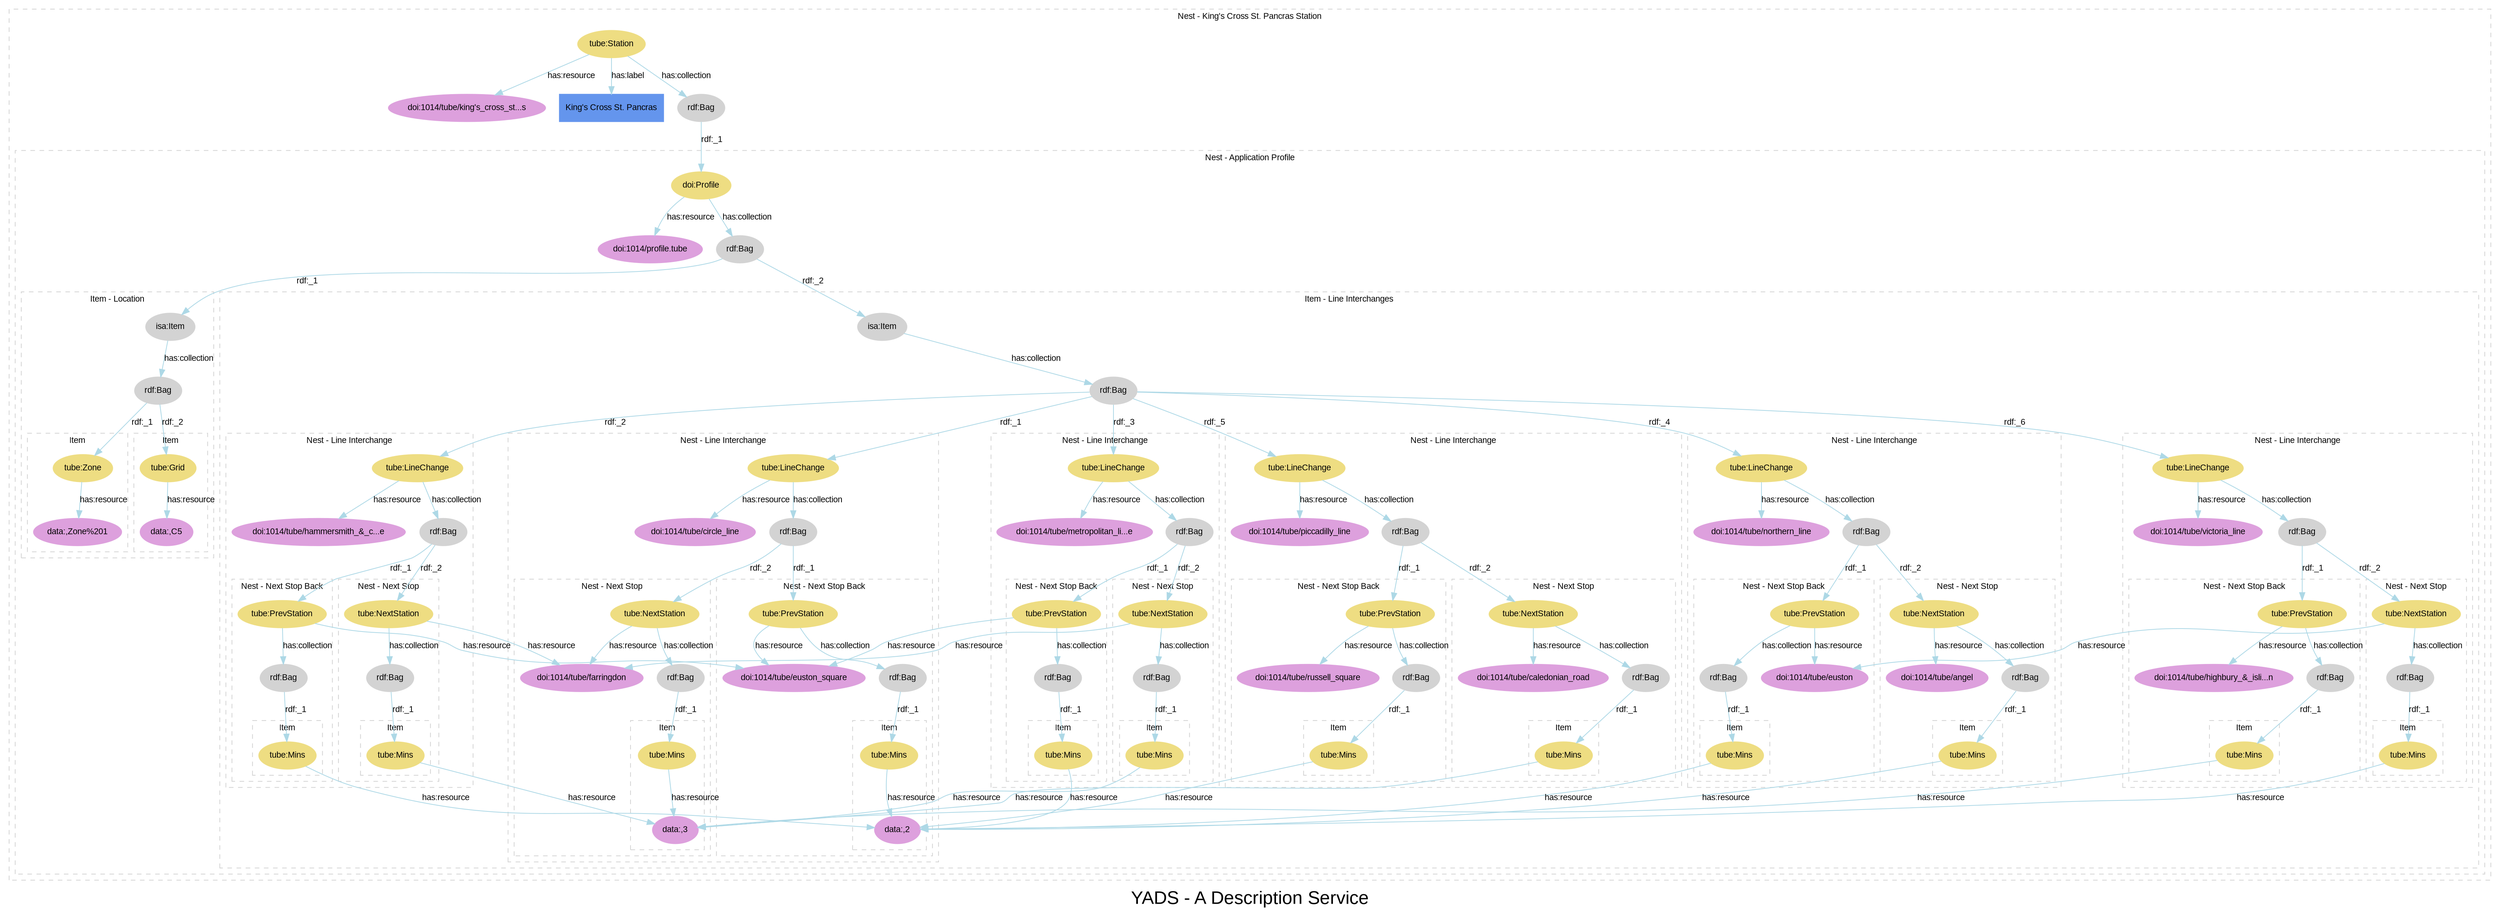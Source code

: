 
digraph yads { 



graph [

  fontname=arial, fontsize=24

  label="YADS - A Description Service"

];

node [

  fontname=arial, fontsize=11, fontcolor=black,

  style=filled, color=cornflowerblue,

];

edge [

  fontname=arial, fontsize=11, fontcolor=black,

  style=filled, color=lightblue,

];

rankdir=TB;



subgraph cluster_1 {



  style=dashed; color=lightgrey;

  fontname=arial; fontsize=11;

  fontcolor="black"; label="Nest - King's Cross St. Pancras Station";



  ":_1" [label="tube:Station", color=lightgoldenrod];

  ":_1" -> "doi:1014/tube/king's_cross_st...s" [label="has:resource", URL="http://www2.elsevier.co.uk/~tony/1014/yads-schema-2002-04-03#resource"];

  ":_1" -> "node_1" [label="has:label", URL="http://www2.elsevier.co.uk/~tony/1014/yads-schema-2002-04-03#label"];



  ":_1" -> ":_2" [label="has:collection", URL="http://www2.elsevier.co.uk/~tony/1014/yads-schema-2002-04-03#collection"];

  ":_2" [label="rdf:Bag", color=lightgrey];

  "doi:1014/tube/king's_cross_st...s" [color=plum, URL="http://dx.doi.org/1014/tube/king's_cross_st._pancras"];

  "node_1" [shape=box, label="King's Cross St. Pancras"];

  ":_2" [label="rdf:Bag", color=lightgrey, URL="http://www.w3.org/1999/02/22-rdf-syntax-ns#Bag"];

  ":_2" -> ":_3" [label="rdf:_1", URL="http://www.w3.org/1999/02/22-rdf-syntax-ns#_1"];

":_3" [label="isa:Nest"]



subgraph cluster_3 {



  style=dashed; color=lightgrey;

  fontname=arial; fontsize=11;

  fontcolor="black"; label="Nest - Application Profile";



  ":_3" [label="doi:Profile", color=lightgoldenrod];

  ":_3" -> "doi:1014/profile.tube" [label="has:resource", URL="http://www2.elsevier.co.uk/~tony/1014/yads-schema-2002-04-03#resource"];



  ":_3" -> ":_4" [label="has:collection", URL="http://www2.elsevier.co.uk/~tony/1014/yads-schema-2002-04-03#collection"];

  ":_4" [label="rdf:Bag", color=lightgrey];

  "doi:1014/profile.tube" [color=plum, URL="http://dx.doi.org/1014/profile.tube"];

  ":_4" [label="rdf:Bag", color=lightgrey, URL="http://www.w3.org/1999/02/22-rdf-syntax-ns#Bag"];
  ":_4" -> ":_5" [label="rdf:_1", URL="http://www.w3.org/1999/02/22-rdf-syntax-ns#_1"];

":_5" [label="isa:Item"]

  ":_4" -> ":_9" [label="rdf:_2", URL="http://www.w3.org/1999/02/22-rdf-syntax-ns#_2"];

":_9" [label="isa:Item"]



subgraph cluster_5 {



  style=dashed; color=lightgrey;

  fontname=arial; fontsize=11;

  fontcolor="black"; label="Item - Location";



  ":_5" [label="isa:Item", color=lightgrey, URL="http://www2.elsevier.co.uk/~tony/1014/yads-schema-2002-04-03#Item"];

  ":_5" -> ":_6" [label="has:collection", URL="http://www2.elsevier.co.uk/~tony/1014/yads-schema-2002-04-03#collection"];

  ":_6" [label="rdf:Bag", color=lightgrey];

  ":_6" [label="rdf:Bag", color=lightgrey, URL="http://www.w3.org/1999/02/22-rdf-syntax-ns#Bag"];

  ":_6" -> ":_7" [label="rdf:_1", URL="http://www.w3.org/1999/02/22-rdf-syntax-ns#_1"];

":_7" [label="isa:Item"]

  ":_6" -> ":_8" [label="rdf:_2", URL="http://www.w3.org/1999/02/22-rdf-syntax-ns#_2"];

":_8" [label="isa:Item"]



subgraph cluster_7 {



  style=dashed; color=lightgrey;

  fontname=arial; fontsize=11;

  fontcolor="black"; label="Item";



  ":_7" [label="tube:Zone", color=lightgoldenrod];

  ":_7" -> "data:,Zone%201" [label="has:resource", URL="http://www2.elsevier.co.uk/~tony/1014/yads-schema-2002-04-03#resource"];



  "data:,Zone%201" [color=plum, URL="data:,Zone%201"];

}



subgraph cluster_8 {



  style=dashed; color=lightgrey;

  fontname=arial; fontsize=11;

  fontcolor="black"; label="Item";



  ":_8" [label="tube:Grid", color=lightgoldenrod];

  ":_8" -> "data:,C5" [label="has:resource", URL="http://www2.elsevier.co.uk/~tony/1014/yads-schema-2002-04-03#resource"];



  "data:,C5" [color=plum, URL="data:,C5"];

}



}



subgraph cluster_9 {



  style=dashed; color=lightgrey;

  fontname=arial; fontsize=11;

  fontcolor="black"; label="Item - Line Interchanges";



  ":_9" [label="isa:Item", color=lightgrey, URL="http://www2.elsevier.co.uk/~tony/1014/yads-schema-2002-04-03#Item"];

  ":_9" -> ":_10" [label="has:collection", URL="http://www2.elsevier.co.uk/~tony/1014/yads-schema-2002-04-03#collection"];

  ":_10" [label="rdf:Bag", color=lightgrey];

  ":_10" [label="rdf:Bag", color=lightgrey, URL="http://www.w3.org/1999/02/22-rdf-syntax-ns#Bag"];

  ":_10" -> ":_11" [label="rdf:_1", URL="http://www.w3.org/1999/02/22-rdf-syntax-ns#_1"];

":_11" [label="isa:Nest"]

  ":_10" -> ":_19" [label="rdf:_2", URL="http://www.w3.org/1999/02/22-rdf-syntax-ns#_2"];

":_19" [label="isa:Nest"]

  ":_10" -> ":_27" [label="rdf:_3", URL="http://www.w3.org/1999/02/22-rdf-syntax-ns#_3"];

":_27" [label="isa:Nest"]

  ":_10" -> ":_35" [label="rdf:_4", URL="http://www.w3.org/1999/02/22-rdf-syntax-ns#_4"];

":_35" [label="isa:Nest"]

  ":_10" -> ":_43" [label="rdf:_5", URL="http://www.w3.org/1999/02/22-rdf-syntax-ns#_5"];

":_43" [label="isa:Nest"]

  ":_10" -> ":_51" [label="rdf:_6", URL="http://www.w3.org/1999/02/22-rdf-syntax-ns#_6"];

":_51" [label="isa:Nest"]



subgraph cluster_11 {



  style=dashed; color=lightgrey;

  fontname=arial; fontsize=11;

  fontcolor="black"; label="Nest - Line Interchange";



  ":_11" [label="tube:LineChange", color=lightgoldenrod];

  ":_11" -> "doi:1014/tube/circle_line" [label="has:resource", URL="http://www2.elsevier.co.uk/~tony/1014/yads-schema-2002-04-03#resource"];



  ":_11" -> ":_12" [label="has:collection", URL="http://www2.elsevier.co.uk/~tony/1014/yads-schema-2002-04-03#collection"];

  ":_12" [label="rdf:Bag", color=lightgrey];

  "doi:1014/tube/circle_line" [color=plum, URL="http://dx.doi.org/1014/tube/circle_line"];

  ":_12" [label="rdf:Bag", color=lightgrey, URL="http://www.w3.org/1999/02/22-rdf-syntax-ns#Bag"];

  ":_12" -> ":_13" [label="rdf:_1", URL="http://www.w3.org/1999/02/22-rdf-syntax-ns#_1"];

":_13" [label="isa:Nest"]

  ":_12" -> ":_16" [label="rdf:_2", URL="http://www.w3.org/1999/02/22-rdf-syntax-ns#_2"];

":_16" [label="isa:Nest"]



subgraph cluster_13 {



  style=dashed; color=lightgrey;

  fontname=arial; fontsize=11;

  fontcolor="black"; label="Nest - Next Stop Back";



  ":_13" [label="tube:PrevStation", color=lightgoldenrod];

  ":_13" -> "doi:1014/tube/euston_square" [label="has:resource", URL="http://www2.elsevier.co.uk/~tony/1014/yads-schema-2002-04-03#resource"];



  ":_13" -> ":_14" [label="has:collection", URL="http://www2.elsevier.co.uk/~tony/1014/yads-schema-2002-04-03#collection"];

  ":_14" [label="rdf:Bag", color=lightgrey];

  "doi:1014/tube/euston_square" [color=plum, URL="http://dx.doi.org/1014/tube/euston_square"];

  ":_14" [label="rdf:Bag", color=lightgrey, URL="http://www.w3.org/1999/02/22-rdf-syntax-ns#Bag"];

  ":_14" -> ":_15" [label="rdf:_1", URL="http://www.w3.org/1999/02/22-rdf-syntax-ns#_1"];

":_15" [label="isa:Item"]



subgraph cluster_15 {



  style=dashed; color=lightgrey;

  fontname=arial; fontsize=11;

  fontcolor="black"; label="Item";



  ":_15" [label="tube:Mins", color=lightgoldenrod];

  ":_15" -> "data:,2" [label="has:resource", URL="http://www2.elsevier.co.uk/~tony/1014/yads-schema-2002-04-03#resource"];



  "data:,2" [color=plum, URL="data:,2"];

}



}


subgraph cluster_16 {



  style=dashed; color=lightgrey;

  fontname=arial; fontsize=11;

  fontcolor="black"; label="Nest - Next Stop";



  ":_16" [label="tube:NextStation", color=lightgoldenrod];

  ":_16" -> "doi:1014/tube/farringdon" [label="has:resource", URL="http://www2.elsevier.co.uk/~tony/1014/yads-schema-2002-04-03#resource"];



  ":_16" -> ":_17" [label="has:collection", URL="http://www2.elsevier.co.uk/~tony/1014/yads-schema-2002-04-03#collection"];

  ":_17" [label="rdf:Bag", color=lightgrey];

  "doi:1014/tube/farringdon" [color=plum, URL="http://dx.doi.org/1014/tube/farringdon"];

  ":_17" [label="rdf:Bag", color=lightgrey, URL="http://www.w3.org/1999/02/22-rdf-syntax-ns#Bag"];

  ":_17" -> ":_18" [label="rdf:_1", URL="http://www.w3.org/1999/02/22-rdf-syntax-ns#_1"];

":_18" [label="isa:Item"]



subgraph cluster_18 {



  style=dashed; color=lightgrey;

  fontname=arial; fontsize=11;

  fontcolor="black"; label="Item";



  ":_18" [label="tube:Mins", color=lightgoldenrod];

  ":_18" -> "data:,3" [label="has:resource", URL="http://www2.elsevier.co.uk/~tony/1014/yads-schema-2002-04-03#resource"];



  "data:,3" [color=plum, URL="data:,3"];

}



}



}



subgraph cluster_19 {



  style=dashed; color=lightgrey;

  fontname=arial; fontsize=11;

  fontcolor="black"; label="Nest - Line Interchange";



  ":_19" [label="tube:LineChange", color=lightgoldenrod];

  ":_19" -> "doi:1014/tube/hammersmith_&amp;_c...e" [label="has:resource", URL="http://www2.elsevier.co.uk/~tony/1014/yads-schema-2002-04-03#resource"];



  ":_19" -> ":_20" [label="has:collection", URL="http://www2.elsevier.co.uk/~tony/1014/yads-schema-2002-04-03#collection"];

  ":_20" [label="rdf:Bag", color=lightgrey];

  "doi:1014/tube/hammersmith_&amp;_c...e" [color=plum, URL="http://dx.doi.org/1014/tube/hammersmith_&amp;_city_line"];

  ":_20" [label="rdf:Bag", color=lightgrey, URL="http://www.w3.org/1999/02/22-rdf-syntax-ns#Bag"];

  ":_20" -> ":_21" [label="rdf:_1", URL="http://www.w3.org/1999/02/22-rdf-syntax-ns#_1"];

":_21" [label="isa:Nest"]

  ":_20" -> ":_24" [label="rdf:_2", URL="http://www.w3.org/1999/02/22-rdf-syntax-ns#_2"];

":_24" [label="isa:Nest"]



subgraph cluster_21 {



  style=dashed; color=lightgrey;

  fontname=arial; fontsize=11;

  fontcolor="black"; label="Nest - Next Stop Back";



  ":_21" [label="tube:PrevStation", color=lightgoldenrod];

  ":_21" -> "doi:1014/tube/euston_square" [label="has:resource", URL="http://www2.elsevier.co.uk/~tony/1014/yads-schema-2002-04-03#resource"];



  ":_21" -> ":_22" [label="has:collection", URL="http://www2.elsevier.co.uk/~tony/1014/yads-schema-2002-04-03#collection"];

  ":_22" [label="rdf:Bag", color=lightgrey];

  "doi:1014/tube/euston_square" [color=plum, URL="http://dx.doi.org/1014/tube/euston_square"];

  ":_22" [label="rdf:Bag", color=lightgrey, URL="http://www.w3.org/1999/02/22-rdf-syntax-ns#Bag"];

  ":_22" -> ":_23" [label="rdf:_1", URL="http://www.w3.org/1999/02/22-rdf-syntax-ns#_1"];

":_23" [label="isa:Item"]



subgraph cluster_23 {



  style=dashed; color=lightgrey;

  fontname=arial; fontsize=11;

  fontcolor="black"; label="Item";



  ":_23" [label="tube:Mins", color=lightgoldenrod];

  ":_23" -> "data:,2" [label="has:resource", URL="http://www2.elsevier.co.uk/~tony/1014/yads-schema-2002-04-03#resource"];



  "data:,2" [color=plum, URL="data:,2"];

}



}



subgraph cluster_24 {



  style=dashed; color=lightgrey;

  fontname=arial; fontsize=11;

  fontcolor="black"; label="Nest - Next Stop";



  ":_24" [label="tube:NextStation", color=lightgoldenrod];

  ":_24" -> "doi:1014/tube/farringdon" [label="has:resource", URL="http://www2.elsevier.co.uk/~tony/1014/yads-schema-2002-04-03#resource"];



  ":_24" -> ":_25" [label="has:collection", URL="http://www2.elsevier.co.uk/~tony/1014/yads-schema-2002-04-03#collection"];

  ":_25" [label="rdf:Bag", color=lightgrey];

  "doi:1014/tube/farringdon" [color=plum, URL="http://dx.doi.org/1014/tube/farringdon"];

  ":_25" [label="rdf:Bag", color=lightgrey, URL="http://www.w3.org/1999/02/22-rdf-syntax-ns#Bag"];

  ":_25" -> ":_26" [label="rdf:_1", URL="http://www.w3.org/1999/02/22-rdf-syntax-ns#_1"];

":_26" [label="isa:Item"]



subgraph cluster_26 {



  style=dashed; color=lightgrey;

  fontname=arial; fontsize=11;

  fontcolor="black"; label="Item";



  ":_26" [label="tube:Mins", color=lightgoldenrod];

  ":_26" -> "data:,3" [label="has:resource", URL="http://www2.elsevier.co.uk/~tony/1014/yads-schema-2002-04-03#resource"];



  "data:,3" [color=plum, URL="data:,3"];

}



}



}



subgraph cluster_27 {



  style=dashed; color=lightgrey;

  fontname=arial; fontsize=11;

  fontcolor="black"; label="Nest - Line Interchange";



  ":_27" [label="tube:LineChange", color=lightgoldenrod];

  ":_27" -> "doi:1014/tube/metropolitan_li...e" [label="has:resource", URL="http://www2.elsevier.co.uk/~tony/1014/yads-schema-2002-04-03#resource"];



  ":_27" -> ":_28" [label="has:collection", URL="http://www2.elsevier.co.uk/~tony/1014/yads-schema-2002-04-03#collection"];

  ":_28" [label="rdf:Bag", color=lightgrey];

  "doi:1014/tube/metropolitan_li...e" [color=plum, URL="http://dx.doi.org/1014/tube/metropolitan_line"];

  ":_28" [label="rdf:Bag", color=lightgrey, URL="http://www.w3.org/1999/02/22-rdf-syntax-ns#Bag"];

  ":_28" -> ":_29" [label="rdf:_1", URL="http://www.w3.org/1999/02/22-rdf-syntax-ns#_1"];

":_29" [label="isa:Nest"]

  ":_28" -> ":_32" [label="rdf:_2", URL="http://www.w3.org/1999/02/22-rdf-syntax-ns#_2"];

":_32" [label="isa:Nest"]



subgraph cluster_29 {



  style=dashed; color=lightgrey;

  fontname=arial; fontsize=11;

  fontcolor="black"; label="Nest - Next Stop Back";



  ":_29" [label="tube:PrevStation", color=lightgoldenrod];

  ":_29" -> "doi:1014/tube/euston_square" [label="has:resource", URL="http://www2.elsevier.co.uk/~tony/1014/yads-schema-2002-04-03#resource"];



  ":_29" -> ":_30" [label="has:collection", URL="http://www2.elsevier.co.uk/~tony/1014/yads-schema-2002-04-03#collection"];

  ":_30" [label="rdf:Bag", color=lightgrey];

  "doi:1014/tube/euston_square" [color=plum, URL="http://dx.doi.org/1014/tube/euston_square"];

  ":_30" [label="rdf:Bag", color=lightgrey, URL="http://www.w3.org/1999/02/22-rdf-syntax-ns#Bag"];

  ":_30" -> ":_31" [label="rdf:_1", URL="http://www.w3.org/1999/02/22-rdf-syntax-ns#_1"];

":_31" [label="isa:Item"]



subgraph cluster_31 {



  style=dashed; color=lightgrey;

  fontname=arial; fontsize=11;

  fontcolor="black"; label="Item";



  ":_31" [label="tube:Mins", color=lightgoldenrod];

  ":_31" -> "data:,2" [label="has:resource", URL="http://www2.elsevier.co.uk/~tony/1014/yads-schema-2002-04-03#resource"];



  "data:,2" [color=plum, URL="data:,2"];

}



}



subgraph cluster_32 {



  style=dashed; color=lightgrey;

  fontname=arial; fontsize=11;

  fontcolor="black"; label="Nest - Next Stop";



  ":_32" [label="tube:NextStation", color=lightgoldenrod];

  ":_32" -> "doi:1014/tube/farringdon" [label="has:resource", URL="http://www2.elsevier.co.uk/~tony/1014/yads-schema-2002-04-03#resource"];



  ":_32" -> ":_33" [label="has:collection", URL="http://www2.elsevier.co.uk/~tony/1014/yads-schema-2002-04-03#collection"];

  ":_33" [label="rdf:Bag", color=lightgrey];

  "doi:1014/tube/farringdon" [color=plum, URL="http://dx.doi.org/1014/tube/farringdon"];

  ":_33" [label="rdf:Bag", color=lightgrey, URL="http://www.w3.org/1999/02/22-rdf-syntax-ns#Bag"];

  ":_33" -> ":_34" [label="rdf:_1", URL="http://www.w3.org/1999/02/22-rdf-syntax-ns#_1"];

":_34" [label="isa:Item"]



subgraph cluster_34 {



  style=dashed; color=lightgrey;

  fontname=arial; fontsize=11;

  fontcolor="black"; label="Item";



  ":_34" [label="tube:Mins", color=lightgoldenrod];

  ":_34" -> "data:,3" [label="has:resource", URL="http://www2.elsevier.co.uk/~tony/1014/yads-schema-2002-04-03#resource"];



  "data:,3" [color=plum, URL="data:,3"];

}



}



}



subgraph cluster_35 {



  style=dashed; color=lightgrey;

  fontname=arial; fontsize=11;

  fontcolor="black"; label="Nest - Line Interchange";



  ":_35" [label="tube:LineChange", color=lightgoldenrod];

  ":_35" -> "doi:1014/tube/northern_line" [label="has:resource", URL="http://www2.elsevier.co.uk/~tony/1014/yads-schema-2002-04-03#resource"];



  ":_35" -> ":_36" [label="has:collection", URL="http://www2.elsevier.co.uk/~tony/1014/yads-schema-2002-04-03#collection"];

  ":_36" [label="rdf:Bag", color=lightgrey];

  "doi:1014/tube/northern_line" [color=plum, URL="http://dx.doi.org/1014/tube/northern_line"];

  ":_36" [label="rdf:Bag", color=lightgrey, URL="http://www.w3.org/1999/02/22-rdf-syntax-ns#Bag"];

  ":_36" -> ":_37" [label="rdf:_1", URL="http://www.w3.org/1999/02/22-rdf-syntax-ns#_1"];

":_37" [label="isa:Nest"]

  ":_36" -> ":_40" [label="rdf:_2", URL="http://www.w3.org/1999/02/22-rdf-syntax-ns#_2"];

":_40" [label="isa:Nest"]



subgraph cluster_37 {



  style=dashed; color=lightgrey;

  fontname=arial; fontsize=11;

  fontcolor="black"; label="Nest - Next Stop Back";



  ":_37" [label="tube:PrevStation", color=lightgoldenrod];

  ":_37" -> "doi:1014/tube/euston" [label="has:resource", URL="http://www2.elsevier.co.uk/~tony/1014/yads-schema-2002-04-03#resource"];



  ":_37" -> ":_38" [label="has:collection", URL="http://www2.elsevier.co.uk/~tony/1014/yads-schema-2002-04-03#collection"];

  ":_38" [label="rdf:Bag", color=lightgrey];

  "doi:1014/tube/euston" [color=plum, URL="http://dx.doi.org/1014/tube/euston"];

  ":_38" [label="rdf:Bag", color=lightgrey, URL="http://www.w3.org/1999/02/22-rdf-syntax-ns#Bag"];

  ":_38" -> ":_39" [label="rdf:_1", URL="http://www.w3.org/1999/02/22-rdf-syntax-ns#_1"];

":_39" [label="isa:Item"]



subgraph cluster_39 {



  style=dashed; color=lightgrey;

  fontname=arial; fontsize=11;

  fontcolor="black"; label="Item";



  ":_39" [label="tube:Mins", color=lightgoldenrod];

  ":_39" -> "data:,2" [label="has:resource", URL="http://www2.elsevier.co.uk/~tony/1014/yads-schema-2002-04-03#resource"];



  "data:,2" [color=plum, URL="data:,2"];

}



}



subgraph cluster_40 {



  style=dashed; color=lightgrey;

  fontname=arial; fontsize=11;

  fontcolor="black"; label="Nest - Next Stop";



  ":_40" [label="tube:NextStation", color=lightgoldenrod];

  ":_40" -> "doi:1014/tube/angel" [label="has:resource", URL="http://www2.elsevier.co.uk/~tony/1014/yads-schema-2002-04-03#resource"];



  ":_40" -> ":_41" [label="has:collection", URL="http://www2.elsevier.co.uk/~tony/1014/yads-schema-2002-04-03#collection"];

  ":_41" [label="rdf:Bag", color=lightgrey];

  "doi:1014/tube/angel" [color=plum, URL="http://dx.doi.org/1014/tube/angel"];

  ":_41" [label="rdf:Bag", color=lightgrey, URL="http://www.w3.org/1999/02/22-rdf-syntax-ns#Bag"];

  ":_41" -> ":_42" [label="rdf:_1", URL="http://www.w3.org/1999/02/22-rdf-syntax-ns#_1"];

":_42" [label="isa:Item"]



subgraph cluster_42 {



  style=dashed; color=lightgrey;

  fontname=arial; fontsize=11;

  fontcolor="black"; label="Item";



  ":_42" [label="tube:Mins", color=lightgoldenrod];

  ":_42" -> "data:,2" [label="has:resource", URL="http://www2.elsevier.co.uk/~tony/1014/yads-schema-2002-04-03#resource"];



  "data:,2" [color=plum, URL="data:,2"];

}



}



}



subgraph cluster_43 {



  style=dashed; color=lightgrey;

  fontname=arial; fontsize=11;

  fontcolor="black"; label="Nest - Line Interchange";



  ":_43" [label="tube:LineChange", color=lightgoldenrod];

  ":_43" -> "doi:1014/tube/piccadilly_line" [label="has:resource", URL="http://www2.elsevier.co.uk/~tony/1014/yads-schema-2002-04-03#resource"];



  ":_43" -> ":_44" [label="has:collection", URL="http://www2.elsevier.co.uk/~tony/1014/yads-schema-2002-04-03#collection"];

  ":_44" [label="rdf:Bag", color=lightgrey];

  "doi:1014/tube/piccadilly_line" [color=plum, URL="http://dx.doi.org/1014/tube/piccadilly_line"];

  ":_44" [label="rdf:Bag", color=lightgrey, URL="http://www.w3.org/1999/02/22-rdf-syntax-ns#Bag"];

  ":_44" -> ":_45" [label="rdf:_1", URL="http://www.w3.org/1999/02/22-rdf-syntax-ns#_1"];

":_45" [label="isa:Nest"]

  ":_44" -> ":_48" [label="rdf:_2", URL="http://www.w3.org/1999/02/22-rdf-syntax-ns#_2"];

":_48" [label="isa:Nest"]



subgraph cluster_45 {



  style=dashed; color=lightgrey;

  fontname=arial; fontsize=11;
  fontcolor="black"; label="Nest - Next Stop Back";



  ":_45" [label="tube:PrevStation", color=lightgoldenrod];

  ":_45" -> "doi:1014/tube/russell_square" [label="has:resource", URL="http://www2.elsevier.co.uk/~tony/1014/yads-schema-2002-04-03#resource"];



  ":_45" -> ":_46" [label="has:collection", URL="http://www2.elsevier.co.uk/~tony/1014/yads-schema-2002-04-03#collection"];

  ":_46" [label="rdf:Bag", color=lightgrey];

  "doi:1014/tube/russell_square" [color=plum, URL="http://dx.doi.org/1014/tube/russell_square"];

  ":_46" [label="rdf:Bag", color=lightgrey, URL="http://www.w3.org/1999/02/22-rdf-syntax-ns#Bag"];

  ":_46" -> ":_47" [label="rdf:_1", URL="http://www.w3.org/1999/02/22-rdf-syntax-ns#_1"];

":_47" [label="isa:Item"]



subgraph cluster_47 {



  style=dashed; color=lightgrey;

  fontname=arial; fontsize=11;

  fontcolor="black"; label="Item";



  ":_47" [label="tube:Mins", color=lightgoldenrod];

  ":_47" -> "data:,2" [label="has:resource", URL="http://www2.elsevier.co.uk/~tony/1014/yads-schema-2002-04-03#resource"];



  "data:,2" [color=plum, URL="data:,2"];

}



}



subgraph cluster_48 {



  style=dashed; color=lightgrey;

  fontname=arial; fontsize=11;

  fontcolor="black"; label="Nest - Next Stop";



  ":_48" [label="tube:NextStation", color=lightgoldenrod];

  ":_48" -> "doi:1014/tube/caledonian_road" [label="has:resource", URL="http://www2.elsevier.co.uk/~tony/1014/yads-schema-2002-04-03#resource"];



  ":_48" -> ":_49" [label="has:collection", URL="http://www2.elsevier.co.uk/~tony/1014/yads-schema-2002-04-03#collection"];

  ":_49" [label="rdf:Bag", color=lightgrey];

  "doi:1014/tube/caledonian_road" [color=plum, URL="http://dx.doi.org/1014/tube/caledonian_road"];

  ":_49" [label="rdf:Bag", color=lightgrey, URL="http://www.w3.org/1999/02/22-rdf-syntax-ns#Bag"];

  ":_49" -> ":_50" [label="rdf:_1", URL="http://www.w3.org/1999/02/22-rdf-syntax-ns#_1"];

":_50" [label="isa:Item"]



subgraph cluster_50 {



  style=dashed; color=lightgrey;

  fontname=arial; fontsize=11;

  fontcolor="black"; label="Item";



  ":_50" [label="tube:Mins", color=lightgoldenrod];

  ":_50" -> "data:,3" [label="has:resource", URL="http://www2.elsevier.co.uk/~tony/1014/yads-schema-2002-04-03#resource"];



  "data:,3" [color=plum, URL="data:,3"];

}



}



}



subgraph cluster_51 {



  style=dashed; color=lightgrey;

  fontname=arial; fontsize=11;

  fontcolor="black"; label="Nest - Line Interchange";



  ":_51" [label="tube:LineChange", color=lightgoldenrod];

  ":_51" -> "doi:1014/tube/victoria_line" [label="has:resource", URL="http://www2.elsevier.co.uk/~tony/1014/yads-schema-2002-04-03#resource"];



  ":_51" -> ":_52" [label="has:collection", URL="http://www2.elsevier.co.uk/~tony/1014/yads-schema-2002-04-03#collection"];

  ":_52" [label="rdf:Bag", color=lightgrey];

  "doi:1014/tube/victoria_line" [color=plum, URL="http://dx.doi.org/1014/tube/victoria_line"];

  ":_52" [label="rdf:Bag", color=lightgrey, URL="http://www.w3.org/1999/02/22-rdf-syntax-ns#Bag"];

  ":_52" -> ":_53" [label="rdf:_1", URL="http://www.w3.org/1999/02/22-rdf-syntax-ns#_1"];

":_53" [label="isa:Nest"]

  ":_52" -> ":_56" [label="rdf:_2", URL="http://www.w3.org/1999/02/22-rdf-syntax-ns#_2"];

":_56" [label="isa:Nest"]



subgraph cluster_53 {



  style=dashed; color=lightgrey;

  fontname=arial; fontsize=11;

  fontcolor="black"; label="Nest - Next Stop Back";



  ":_53" [label="tube:PrevStation", color=lightgoldenrod];

  ":_53" -> "doi:1014/tube/highbury_&amp;_isli...n" [label="has:resource", URL="http://www2.elsevier.co.uk/~tony/1014/yads-schema-2002-04-03#resource"];



  ":_53" -> ":_54" [label="has:collection", URL="http://www2.elsevier.co.uk/~tony/1014/yads-schema-2002-04-03#collection"];

  ":_54" [label="rdf:Bag", color=lightgrey];

  "doi:1014/tube/highbury_&amp;_isli...n" [color=plum, URL="http://dx.doi.org/1014/tube/highbury_&amp;_islington"];

  ":_54" [label="rdf:Bag", color=lightgrey, URL="http://www.w3.org/1999/02/22-rdf-syntax-ns#Bag"];

  ":_54" -> ":_55" [label="rdf:_1", URL="http://www.w3.org/1999/02/22-rdf-syntax-ns#_1"];

":_55" [label="isa:Item"]



subgraph cluster_55 {



  style=dashed; color=lightgrey;

  fontname=arial; fontsize=11;

  fontcolor="black"; label="Item";



  ":_55" [label="tube:Mins", color=lightgoldenrod];

  ":_55" -> "data:,3" [label="has:resource", URL="http://www2.elsevier.co.uk/~tony/1014/yads-schema-2002-04-03#resource"];



  "data:,3" [color=plum, URL="data:,3"];

}



}



subgraph cluster_56 {



  style=dashed; color=lightgrey;

  fontname=arial; fontsize=11;

  fontcolor="black"; label="Nest - Next Stop";



  ":_56" [label="tube:NextStation", color=lightgoldenrod];

  ":_56" -> "doi:1014/tube/euston" [label="has:resource", URL="http://www2.elsevier.co.uk/~tony/1014/yads-schema-2002-04-03#resource"];



  ":_56" -> ":_57" [label="has:collection", URL="http://www2.elsevier.co.uk/~tony/1014/yads-schema-2002-04-03#collection"];

  ":_57" [label="rdf:Bag", color=lightgrey];

  "doi:1014/tube/euston" [color=plum, URL="http://dx.doi.org/1014/tube/euston"];

  ":_57" [label="rdf:Bag", color=lightgrey, URL="http://www.w3.org/1999/02/22-rdf-syntax-ns#Bag"];

  ":_57" -> ":_58" [label="rdf:_1", URL="http://www.w3.org/1999/02/22-rdf-syntax-ns#_1"];

":_58" [label="isa:Item"]



subgraph cluster_58 {



  style=dashed; color=lightgrey;

  fontname=arial; fontsize=11;

  fontcolor="black"; label="Item";



  ":_58" [label="tube:Mins", color=lightgoldenrod];

  ":_58" -> "data:,2" [label="has:resource", URL="http://www2.elsevier.co.uk/~tony/1014/yads-schema-2002-04-03#resource"];



  "data:,2" [color=plum, URL="data:,2"];

}



}



}



}



}



}



}

